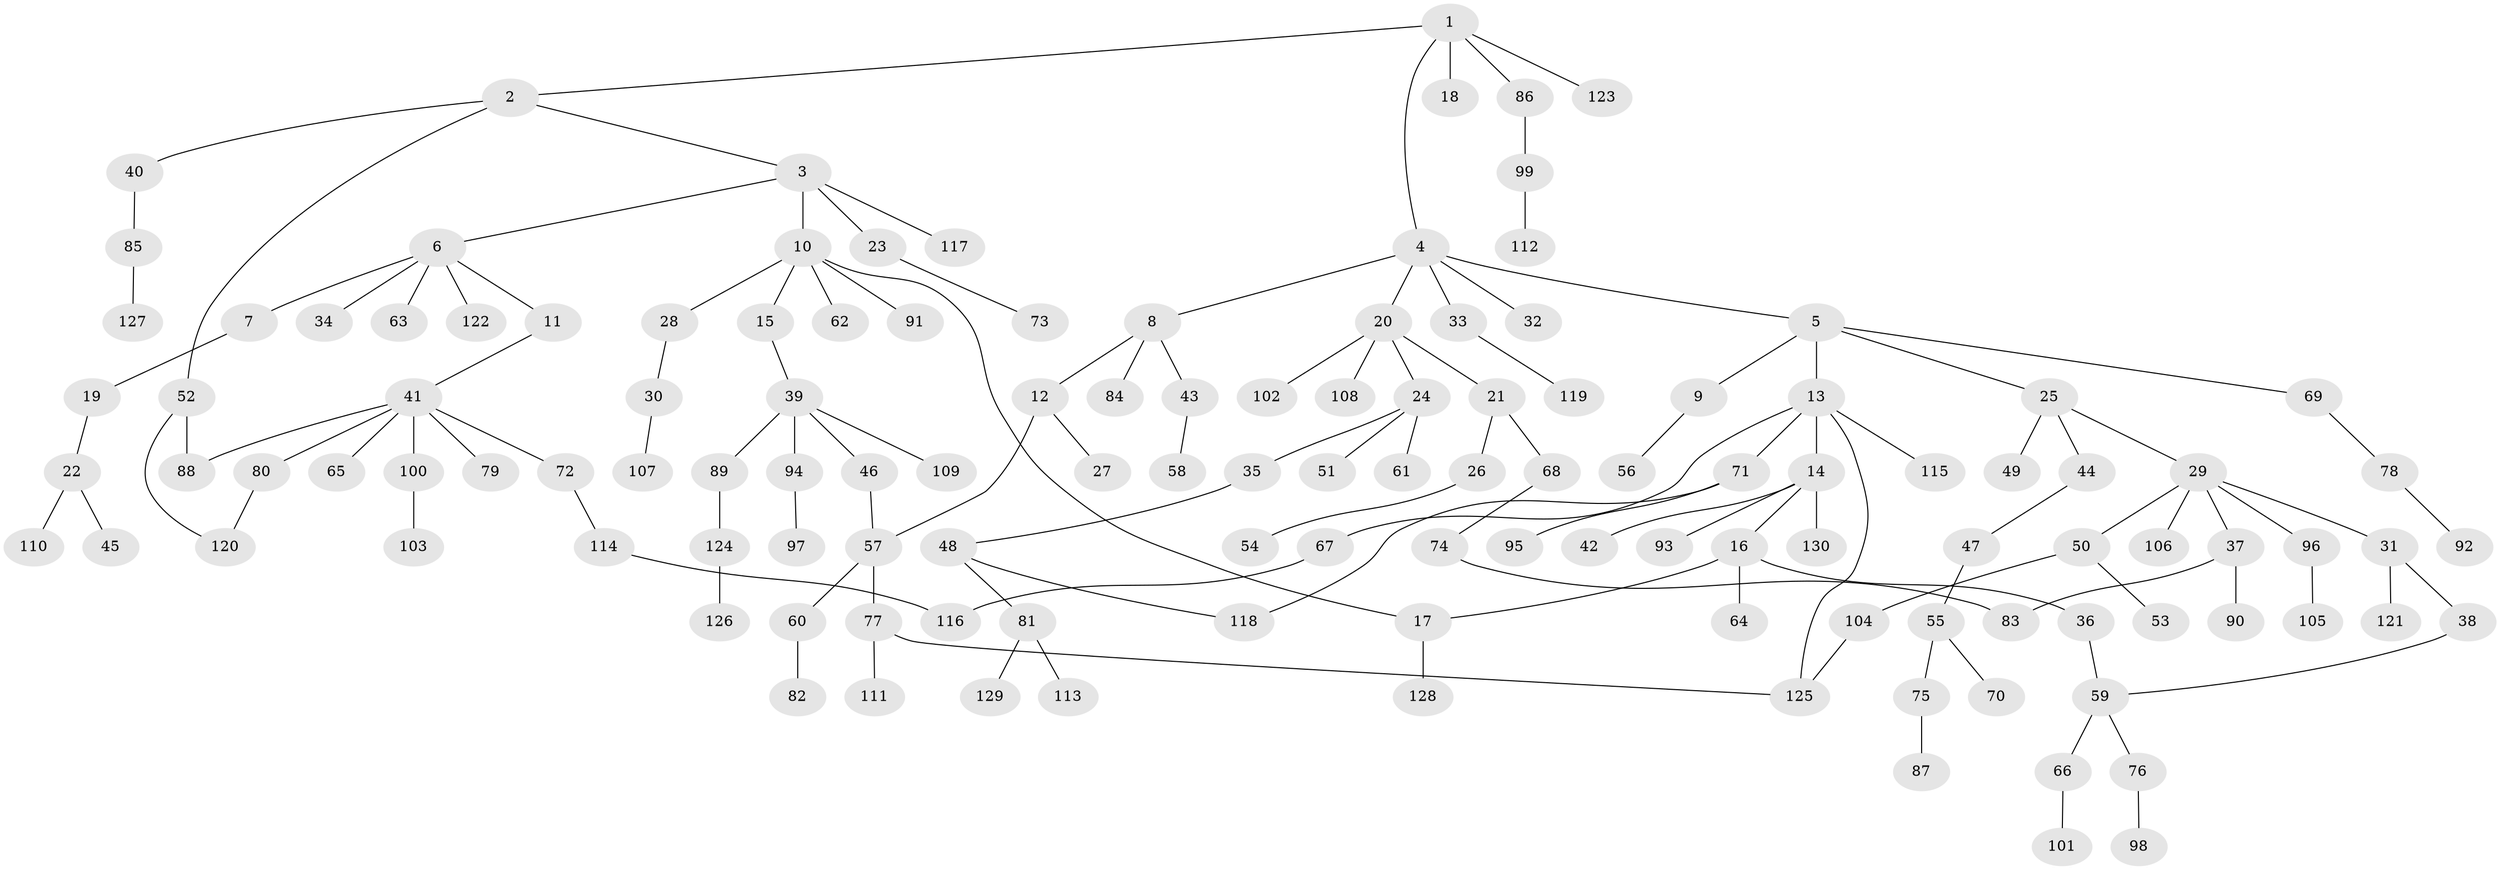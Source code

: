// Generated by graph-tools (version 1.1) at 2025/13/03/09/25 04:13:33]
// undirected, 130 vertices, 139 edges
graph export_dot {
graph [start="1"]
  node [color=gray90,style=filled];
  1;
  2;
  3;
  4;
  5;
  6;
  7;
  8;
  9;
  10;
  11;
  12;
  13;
  14;
  15;
  16;
  17;
  18;
  19;
  20;
  21;
  22;
  23;
  24;
  25;
  26;
  27;
  28;
  29;
  30;
  31;
  32;
  33;
  34;
  35;
  36;
  37;
  38;
  39;
  40;
  41;
  42;
  43;
  44;
  45;
  46;
  47;
  48;
  49;
  50;
  51;
  52;
  53;
  54;
  55;
  56;
  57;
  58;
  59;
  60;
  61;
  62;
  63;
  64;
  65;
  66;
  67;
  68;
  69;
  70;
  71;
  72;
  73;
  74;
  75;
  76;
  77;
  78;
  79;
  80;
  81;
  82;
  83;
  84;
  85;
  86;
  87;
  88;
  89;
  90;
  91;
  92;
  93;
  94;
  95;
  96;
  97;
  98;
  99;
  100;
  101;
  102;
  103;
  104;
  105;
  106;
  107;
  108;
  109;
  110;
  111;
  112;
  113;
  114;
  115;
  116;
  117;
  118;
  119;
  120;
  121;
  122;
  123;
  124;
  125;
  126;
  127;
  128;
  129;
  130;
  1 -- 2;
  1 -- 4;
  1 -- 18;
  1 -- 86;
  1 -- 123;
  2 -- 3;
  2 -- 40;
  2 -- 52;
  3 -- 6;
  3 -- 10;
  3 -- 23;
  3 -- 117;
  4 -- 5;
  4 -- 8;
  4 -- 20;
  4 -- 32;
  4 -- 33;
  5 -- 9;
  5 -- 13;
  5 -- 25;
  5 -- 69;
  6 -- 7;
  6 -- 11;
  6 -- 34;
  6 -- 63;
  6 -- 122;
  7 -- 19;
  8 -- 12;
  8 -- 43;
  8 -- 84;
  9 -- 56;
  10 -- 15;
  10 -- 28;
  10 -- 62;
  10 -- 91;
  10 -- 17;
  11 -- 41;
  12 -- 27;
  12 -- 57;
  13 -- 14;
  13 -- 67;
  13 -- 71;
  13 -- 115;
  13 -- 125;
  14 -- 16;
  14 -- 42;
  14 -- 93;
  14 -- 130;
  15 -- 39;
  16 -- 17;
  16 -- 36;
  16 -- 64;
  17 -- 128;
  19 -- 22;
  20 -- 21;
  20 -- 24;
  20 -- 102;
  20 -- 108;
  21 -- 26;
  21 -- 68;
  22 -- 45;
  22 -- 110;
  23 -- 73;
  24 -- 35;
  24 -- 51;
  24 -- 61;
  25 -- 29;
  25 -- 44;
  25 -- 49;
  26 -- 54;
  28 -- 30;
  29 -- 31;
  29 -- 37;
  29 -- 50;
  29 -- 96;
  29 -- 106;
  30 -- 107;
  31 -- 38;
  31 -- 121;
  33 -- 119;
  35 -- 48;
  36 -- 59;
  37 -- 90;
  37 -- 83;
  38 -- 59;
  39 -- 46;
  39 -- 89;
  39 -- 94;
  39 -- 109;
  40 -- 85;
  41 -- 65;
  41 -- 72;
  41 -- 79;
  41 -- 80;
  41 -- 100;
  41 -- 88;
  43 -- 58;
  44 -- 47;
  46 -- 57;
  47 -- 55;
  48 -- 81;
  48 -- 118;
  50 -- 53;
  50 -- 104;
  52 -- 88;
  52 -- 120;
  55 -- 70;
  55 -- 75;
  57 -- 60;
  57 -- 77;
  59 -- 66;
  59 -- 76;
  60 -- 82;
  66 -- 101;
  67 -- 116;
  68 -- 74;
  69 -- 78;
  71 -- 95;
  71 -- 118;
  72 -- 114;
  74 -- 83;
  75 -- 87;
  76 -- 98;
  77 -- 111;
  77 -- 125;
  78 -- 92;
  80 -- 120;
  81 -- 113;
  81 -- 129;
  85 -- 127;
  86 -- 99;
  89 -- 124;
  94 -- 97;
  96 -- 105;
  99 -- 112;
  100 -- 103;
  104 -- 125;
  114 -- 116;
  124 -- 126;
}
